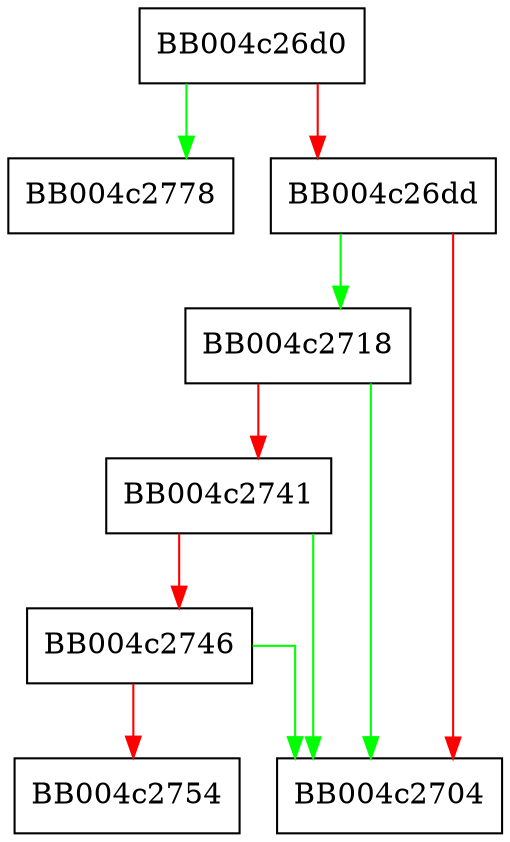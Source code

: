 digraph ossl_quic_wire_decode_frame_max_streams {
  node [shape="box"];
  graph [splines=ortho];
  BB004c26d0 -> BB004c2778 [color="green"];
  BB004c26d0 -> BB004c26dd [color="red"];
  BB004c26dd -> BB004c2718 [color="green"];
  BB004c26dd -> BB004c2704 [color="red"];
  BB004c2718 -> BB004c2704 [color="green"];
  BB004c2718 -> BB004c2741 [color="red"];
  BB004c2741 -> BB004c2704 [color="green"];
  BB004c2741 -> BB004c2746 [color="red"];
  BB004c2746 -> BB004c2704 [color="green"];
  BB004c2746 -> BB004c2754 [color="red"];
}